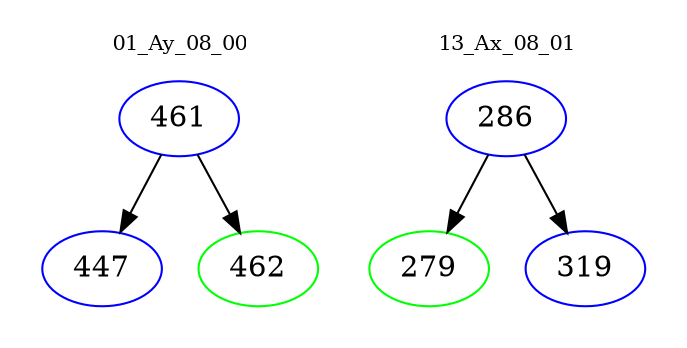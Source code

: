 digraph{
subgraph cluster_0 {
color = white
label = "01_Ay_08_00";
fontsize=10;
T0_461 [label="461", color="blue"]
T0_461 -> T0_447 [color="black"]
T0_447 [label="447", color="blue"]
T0_461 -> T0_462 [color="black"]
T0_462 [label="462", color="green"]
}
subgraph cluster_1 {
color = white
label = "13_Ax_08_01";
fontsize=10;
T1_286 [label="286", color="blue"]
T1_286 -> T1_279 [color="black"]
T1_279 [label="279", color="green"]
T1_286 -> T1_319 [color="black"]
T1_319 [label="319", color="blue"]
}
}
